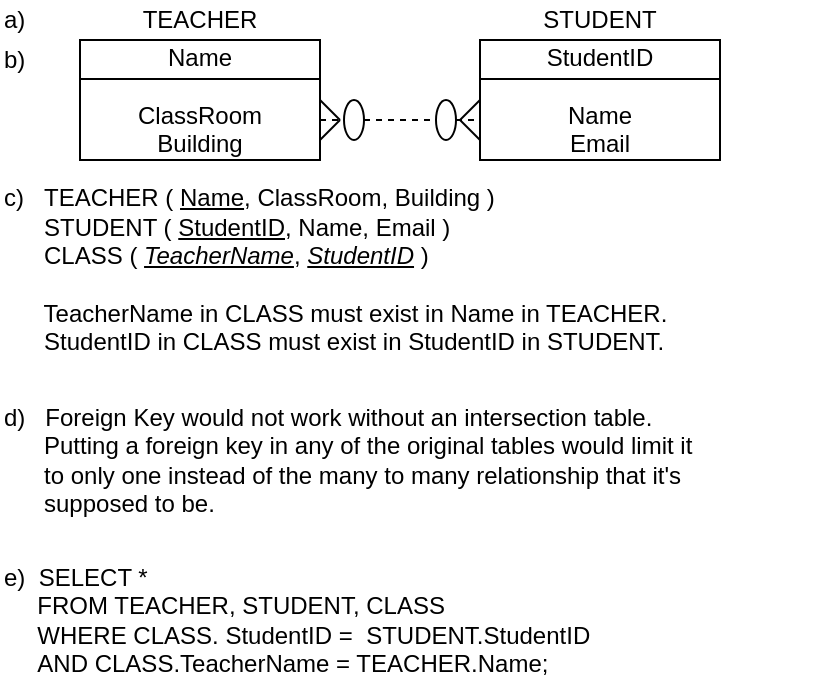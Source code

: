 <mxfile version="12.2.6" type="device" pages="1"><diagram id="cc8nbIcH6TTGfemnm6ot" name="Page-1"><mxGraphModel dx="889" dy="721" grid="1" gridSize="10" guides="1" tooltips="1" connect="1" arrows="1" fold="1" page="1" pageScale="1" pageWidth="850" pageHeight="1100" math="0" shadow="0"><root><mxCell id="0"/><mxCell id="1" parent="0"/><mxCell id="f_rS7y1WYlwik2olGXAt-1" value="TEACHER" style="text;html=1;strokeColor=none;fillColor=none;align=center;verticalAlign=middle;whiteSpace=wrap;rounded=0;" vertex="1" parent="1"><mxGeometry x="80" y="40" width="120" height="20" as="geometry"/></mxCell><mxCell id="f_rS7y1WYlwik2olGXAt-2" value="STUDENT" style="text;html=1;strokeColor=none;fillColor=none;align=center;verticalAlign=middle;whiteSpace=wrap;rounded=0;" vertex="1" parent="1"><mxGeometry x="280" y="40" width="120" height="20" as="geometry"/></mxCell><mxCell id="f_rS7y1WYlwik2olGXAt-3" value="" style="rounded=0;whiteSpace=wrap;html=1;" vertex="1" parent="1"><mxGeometry x="80" y="60" width="120" height="60" as="geometry"/></mxCell><mxCell id="f_rS7y1WYlwik2olGXAt-4" value="" style="rounded=0;whiteSpace=wrap;html=1;" vertex="1" parent="1"><mxGeometry x="280" y="60" width="120" height="60" as="geometry"/></mxCell><mxCell id="f_rS7y1WYlwik2olGXAt-5" value="a)" style="text;html=1;strokeColor=none;fillColor=none;align=left;verticalAlign=middle;whiteSpace=wrap;rounded=0;" vertex="1" parent="1"><mxGeometry x="40" y="40" width="40" height="20" as="geometry"/></mxCell><mxCell id="f_rS7y1WYlwik2olGXAt-6" value="b)" style="text;html=1;strokeColor=none;fillColor=none;align=left;verticalAlign=middle;whiteSpace=wrap;rounded=0;" vertex="1" parent="1"><mxGeometry x="40" y="60" width="40" height="20" as="geometry"/></mxCell><mxCell id="f_rS7y1WYlwik2olGXAt-7" value="Name&lt;br&gt;&lt;br&gt;ClassRoom&lt;br&gt;Building" style="text;html=1;strokeColor=none;fillColor=none;align=center;verticalAlign=middle;whiteSpace=wrap;rounded=0;" vertex="1" parent="1"><mxGeometry x="80" y="60" width="120" height="60" as="geometry"/></mxCell><mxCell id="f_rS7y1WYlwik2olGXAt-8" value="StudentID&lt;br&gt;&lt;br&gt;Name&lt;br&gt;Email" style="text;html=1;strokeColor=none;fillColor=none;align=center;verticalAlign=middle;whiteSpace=wrap;rounded=0;" vertex="1" parent="1"><mxGeometry x="280" y="60" width="120" height="60" as="geometry"/></mxCell><mxCell id="f_rS7y1WYlwik2olGXAt-9" value="" style="endArrow=none;html=1;" edge="1" parent="1"><mxGeometry width="50" height="50" relative="1" as="geometry"><mxPoint x="80" y="79.5" as="sourcePoint"/><mxPoint x="200" y="79.5" as="targetPoint"/></mxGeometry></mxCell><mxCell id="f_rS7y1WYlwik2olGXAt-10" value="" style="endArrow=none;html=1;" edge="1" parent="1"><mxGeometry width="50" height="50" relative="1" as="geometry"><mxPoint x="280" y="79.5" as="sourcePoint"/><mxPoint x="400" y="79.5" as="targetPoint"/></mxGeometry></mxCell><mxCell id="f_rS7y1WYlwik2olGXAt-11" value="" style="endArrow=none;dashed=1;html=1;" edge="1" parent="1" source="f_rS7y1WYlwik2olGXAt-19"><mxGeometry width="50" height="50" relative="1" as="geometry"><mxPoint x="200" y="100" as="sourcePoint"/><mxPoint x="280" y="100" as="targetPoint"/></mxGeometry></mxCell><mxCell id="f_rS7y1WYlwik2olGXAt-12" value="" style="endArrow=none;html=1;" edge="1" parent="1"><mxGeometry width="50" height="50" relative="1" as="geometry"><mxPoint x="200" y="110" as="sourcePoint"/><mxPoint x="210" y="100" as="targetPoint"/></mxGeometry></mxCell><mxCell id="f_rS7y1WYlwik2olGXAt-13" value="" style="endArrow=none;html=1;" edge="1" parent="1"><mxGeometry width="50" height="50" relative="1" as="geometry"><mxPoint x="280" y="110" as="sourcePoint"/><mxPoint x="270" y="100" as="targetPoint"/></mxGeometry></mxCell><mxCell id="f_rS7y1WYlwik2olGXAt-14" value="" style="endArrow=none;html=1;" edge="1" parent="1"><mxGeometry width="50" height="50" relative="1" as="geometry"><mxPoint x="210" y="100" as="sourcePoint"/><mxPoint x="200" y="90" as="targetPoint"/></mxGeometry></mxCell><mxCell id="f_rS7y1WYlwik2olGXAt-15" value="" style="endArrow=none;html=1;" edge="1" parent="1"><mxGeometry width="50" height="50" relative="1" as="geometry"><mxPoint x="270" y="100" as="sourcePoint"/><mxPoint x="280" y="90" as="targetPoint"/></mxGeometry></mxCell><mxCell id="f_rS7y1WYlwik2olGXAt-16" value="" style="ellipse;whiteSpace=wrap;html=1;" vertex="1" parent="1"><mxGeometry x="212" y="90" width="10" height="20" as="geometry"/></mxCell><mxCell id="f_rS7y1WYlwik2olGXAt-21" value="" style="endArrow=none;dashed=1;html=1;" edge="1" parent="1" target="f_rS7y1WYlwik2olGXAt-16"><mxGeometry width="50" height="50" relative="1" as="geometry"><mxPoint x="200" y="100" as="sourcePoint"/><mxPoint x="280" y="100" as="targetPoint"/></mxGeometry></mxCell><mxCell id="f_rS7y1WYlwik2olGXAt-19" value="" style="ellipse;whiteSpace=wrap;html=1;" vertex="1" parent="1"><mxGeometry x="258" y="90" width="10" height="20" as="geometry"/></mxCell><mxCell id="f_rS7y1WYlwik2olGXAt-22" value="" style="endArrow=none;dashed=1;html=1;" edge="1" parent="1" source="f_rS7y1WYlwik2olGXAt-16" target="f_rS7y1WYlwik2olGXAt-19"><mxGeometry width="50" height="50" relative="1" as="geometry"><mxPoint x="220" y="100" as="sourcePoint"/><mxPoint x="280" y="100" as="targetPoint"/></mxGeometry></mxCell><mxCell id="f_rS7y1WYlwik2olGXAt-23" value="c)&amp;nbsp; &amp;nbsp;TEACHER ( &lt;u&gt;Name&lt;/u&gt;, ClassRoom, Building )&lt;br&gt;&amp;nbsp; &amp;nbsp; &amp;nbsp; STUDENT ( &lt;u&gt;StudentID&lt;/u&gt;, Name, Email )&lt;br&gt;&amp;nbsp; &amp;nbsp; &amp;nbsp; CLASS ( &lt;u&gt;&lt;i&gt;TeacherName&lt;/i&gt;&lt;/u&gt;, &lt;u&gt;&lt;i&gt;StudentID&lt;/i&gt;&lt;/u&gt; )&lt;br&gt;&lt;br&gt;&amp;nbsp; &amp;nbsp; &amp;nbsp; TeacherName in CLASS must exist in Name in TEACHER.&lt;br&gt;&amp;nbsp; &amp;nbsp; &amp;nbsp; StudentID in CLASS must exist in StudentID in STUDENT." style="text;html=1;strokeColor=none;fillColor=none;align=left;verticalAlign=middle;whiteSpace=wrap;rounded=0;" vertex="1" parent="1"><mxGeometry x="40" y="130" width="400" height="90" as="geometry"/></mxCell><mxCell id="f_rS7y1WYlwik2olGXAt-24" value="d)&amp;nbsp; &amp;nbsp;Foreign Key would not work without an intersection table.&amp;nbsp; &amp;nbsp; &amp;nbsp; &amp;nbsp; &amp;nbsp; &amp;nbsp; &amp;nbsp; &amp;nbsp; Putting a foreign key in any of the original tables would limit it&amp;nbsp; &amp;nbsp; &amp;nbsp; &amp;nbsp; &amp;nbsp; to only one instead of the many to many relationship that it's&amp;nbsp; &amp;nbsp; &amp;nbsp; &amp;nbsp; &amp;nbsp; &amp;nbsp; supposed to be.&amp;nbsp;" style="text;html=1;strokeColor=none;fillColor=none;align=left;verticalAlign=middle;whiteSpace=wrap;rounded=0;" vertex="1" parent="1"><mxGeometry x="40" y="240" width="360" height="60" as="geometry"/></mxCell><mxCell id="f_rS7y1WYlwik2olGXAt-25" value="e)&amp;nbsp; SELECT *&lt;br&gt;&amp;nbsp; &amp;nbsp; &amp;nbsp;FROM TEACHER, STUDENT, CLASS&lt;br&gt;&amp;nbsp; &amp;nbsp; &amp;nbsp;WHERE CLASS. StudentID =&amp;nbsp; STUDENT.StudentID&lt;br&gt;&amp;nbsp; &amp;nbsp; &amp;nbsp;AND CLASS.TeacherName = TEACHER.Name;" style="text;html=1;strokeColor=none;fillColor=none;align=left;verticalAlign=middle;whiteSpace=wrap;rounded=0;" vertex="1" parent="1"><mxGeometry x="40" y="320" width="410" height="60" as="geometry"/></mxCell></root></mxGraphModel></diagram></mxfile>